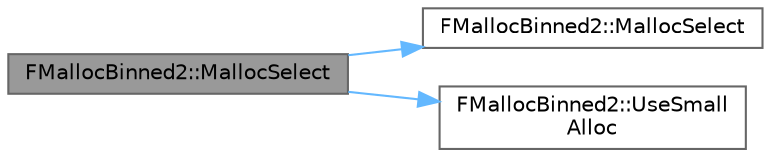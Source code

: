 digraph "FMallocBinned2::MallocSelect"
{
 // INTERACTIVE_SVG=YES
 // LATEX_PDF_SIZE
  bgcolor="transparent";
  edge [fontname=Helvetica,fontsize=10,labelfontname=Helvetica,labelfontsize=10];
  node [fontname=Helvetica,fontsize=10,shape=box,height=0.2,width=0.4];
  rankdir="LR";
  Node1 [id="Node000001",label="FMallocBinned2::MallocSelect",height=0.2,width=0.4,color="gray40", fillcolor="grey60", style="filled", fontcolor="black",tooltip=" "];
  Node1 -> Node2 [id="edge1_Node000001_Node000002",color="steelblue1",style="solid",tooltip=" "];
  Node2 [id="Node000002",label="FMallocBinned2::MallocSelect",height=0.2,width=0.4,color="grey40", fillcolor="white", style="filled",URL="$d2/d2c/classFMallocBinned2.html#a415881546f2ad992b6a6dadf0b6b84d2",tooltip=" "];
  Node1 -> Node3 [id="edge2_Node000001_Node000003",color="steelblue1",style="solid",tooltip=" "];
  Node3 [id="Node000003",label="FMallocBinned2::UseSmall\lAlloc",height=0.2,width=0.4,color="grey40", fillcolor="white", style="filled",URL="$d2/d2c/classFMallocBinned2.html#af0853c9b40f521a9c2babdc3ddcec265",tooltip=" "];
}
